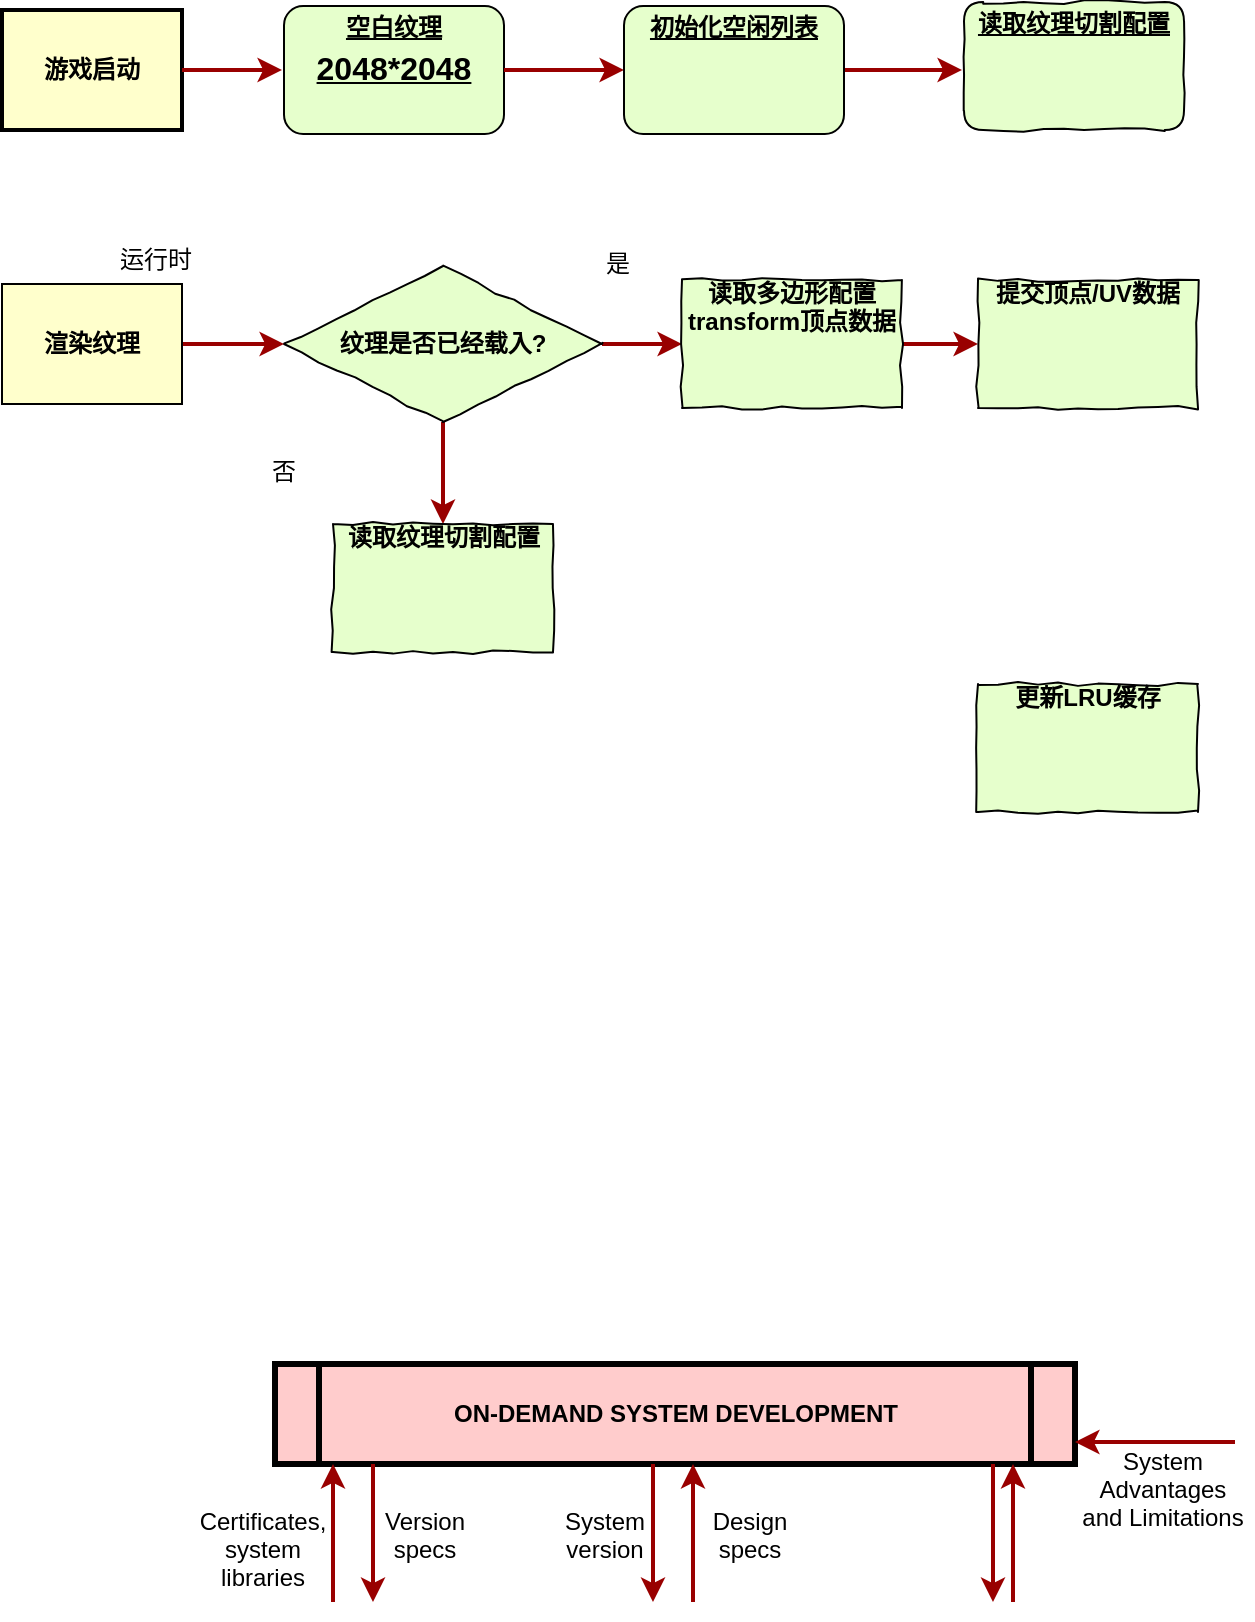 <mxfile pages="1" version="11.2.4" type="github"><diagram name="Page-1" id="c7558073-3199-34d8-9f00-42111426c3f3"><mxGraphModel dx="891" dy="576" grid="1" gridSize="10" guides="1" tooltips="1" connect="1" arrows="1" fold="1" page="1" pageScale="1" pageWidth="826" pageHeight="1169" background="#ffffff" math="0" shadow="0"><root><mxCell id="0"/><mxCell id="1" parent="0"/><mxCell id="2" value="&lt;p style=&quot;margin: 0px ; margin-top: 4px ; text-align: center ; text-decoration: underline&quot;&gt;空白纹理&lt;/p&gt;&lt;p style=&quot;margin: 0px ; margin-top: 4px ; text-align: center ; text-decoration: underline&quot;&gt;&lt;font style=&quot;font-size: 16px&quot;&gt;2048*2048&lt;/font&gt;&lt;/p&gt;" style="verticalAlign=middle;align=center;overflow=fill;fontSize=12;fontFamily=Helvetica;html=1;rounded=1;fontStyle=1;strokeWidth=1;fillColor=#E6FFCC" parent="1" vertex="1"><mxGeometry x="181" y="101" width="110" height="64" as="geometry"/></mxCell><mxCell id="4" value="游戏启动" style="whiteSpace=wrap;align=center;verticalAlign=middle;fontStyle=1;strokeWidth=2;fillColor=#FFFFCC" parent="1" vertex="1"><mxGeometry x="40" y="103" width="90" height="60" as="geometry"/></mxCell><mxCell id="5" value="ON-DEMAND SYSTEM DEVELOPMENT" style="shape=process;whiteSpace=wrap;align=center;verticalAlign=middle;size=0.055;fontStyle=1;strokeWidth=3;fillColor=#FFCCCC" parent="1" vertex="1"><mxGeometry x="176.5" y="780" width="400" height="50" as="geometry"/></mxCell><mxCell id="37" value="" style="edgeStyle=none;noEdgeStyle=1;strokeColor=#990000;strokeWidth=2" parent="1" source="4" edge="1"><mxGeometry width="100" height="100" relative="1" as="geometry"><mxPoint x="280" y="42" as="sourcePoint"/><mxPoint x="180" y="133" as="targetPoint"/></mxGeometry></mxCell><mxCell id="73" value="" style="edgeStyle=elbowEdgeStyle;elbow=vertical;strokeColor=#990000;strokeWidth=2" parent="1" target="5" edge="1"><mxGeometry width="100" height="100" relative="1" as="geometry"><mxPoint x="656.5" y="819" as="sourcePoint"/><mxPoint x="535.5" y="789" as="targetPoint"/><Array as="points"><mxPoint x="625.5" y="819"/></Array></mxGeometry></mxCell><mxCell id="75" value="System &#10;Advantages &#10;and Limitations" style="text;spacingTop=-5;align=center" parent="1" vertex="1"><mxGeometry x="605.5" y="820.0" width="30" height="20" as="geometry"/></mxCell><mxCell id="76" value="" style="edgeStyle=elbowEdgeStyle;elbow=horizontal;strokeColor=#990000;strokeWidth=2" parent="1" target="5" edge="1"><mxGeometry width="100" height="100" relative="1" as="geometry"><mxPoint x="545.5" y="899" as="sourcePoint"/><mxPoint x="495.5" y="869" as="targetPoint"/><Array as="points"><mxPoint x="545.5" y="859"/></Array></mxGeometry></mxCell><mxCell id="77" value="" style="edgeStyle=elbowEdgeStyle;elbow=horizontal;strokeColor=#990000;strokeWidth=2" parent="1" source="5" edge="1"><mxGeometry width="100" height="100" relative="1" as="geometry"><mxPoint x="375.5" y="979" as="sourcePoint"/><mxPoint x="535.5" y="899" as="targetPoint"/><Array as="points"><mxPoint x="535.5" y="869"/></Array></mxGeometry></mxCell><mxCell id="88" value="" style="edgeStyle=elbowEdgeStyle;elbow=horizontal;strokeColor=#990000;strokeWidth=2" parent="1" source="5" edge="1"><mxGeometry width="100" height="100" relative="1" as="geometry"><mxPoint x="25.5" y="889" as="sourcePoint"/><mxPoint x="365.5" y="899" as="targetPoint"/><Array as="points"><mxPoint x="365.5" y="859"/></Array></mxGeometry></mxCell><mxCell id="89" value="" style="edgeStyle=elbowEdgeStyle;elbow=horizontal;strokeColor=#990000;strokeWidth=2" parent="1" target="5" edge="1"><mxGeometry width="100" height="100" relative="1" as="geometry"><mxPoint x="385.5" y="899" as="sourcePoint"/><mxPoint x="135.5" y="799" as="targetPoint"/><Array as="points"><mxPoint x="385.5" y="859"/></Array></mxGeometry></mxCell><mxCell id="90" value="Version&#10;specs" style="text;spacingTop=-5;align=center" parent="1" vertex="1"><mxGeometry x="236.5" y="850" width="30" height="20" as="geometry"/></mxCell><mxCell id="91" value="Certificates,&#10;system&#10;libraries" style="text;spacingTop=-5;align=center" parent="1" vertex="1"><mxGeometry x="155.5" y="850.0" width="30" height="20" as="geometry"/></mxCell><mxCell id="92" value="" style="edgeStyle=elbowEdgeStyle;elbow=horizontal;strokeColor=#990000;strokeWidth=2" parent="1" source="5" edge="1"><mxGeometry width="100" height="100" relative="1" as="geometry"><mxPoint x="5.5" y="889" as="sourcePoint"/><mxPoint x="225.5" y="899" as="targetPoint"/><Array as="points"><mxPoint x="225.5" y="859"/></Array></mxGeometry></mxCell><mxCell id="93" value="" style="edgeStyle=elbowEdgeStyle;elbow=horizontal;strokeColor=#990000;strokeWidth=2" parent="1" target="5" edge="1"><mxGeometry width="100" height="100" relative="1" as="geometry"><mxPoint x="205.5" y="899" as="sourcePoint"/><mxPoint x="115.5" y="799" as="targetPoint"/><Array as="points"><mxPoint x="205.5" y="859"/></Array></mxGeometry></mxCell><mxCell id="95" value="Design&#10;specs" style="text;spacingTop=-5;align=center" parent="1" vertex="1"><mxGeometry x="399.0" y="850.0" width="30" height="20" as="geometry"/></mxCell><mxCell id="96" value="System&#10;version" style="text;spacingTop=-5;align=center" parent="1" vertex="1"><mxGeometry x="326.5" y="850" width="30" height="20" as="geometry"/></mxCell><mxCell id="Ya-IRal7ZvJ_JEofP9fp-98" value="" style="edgeStyle=none;noEdgeStyle=1;strokeColor=#990000;strokeWidth=2;exitX=1;exitY=0.5;exitDx=0;exitDy=0;" parent="1" source="2" edge="1" target="b0LK3URDOiDDCZ83941C-96"><mxGeometry width="100" height="100" relative="1" as="geometry"><mxPoint x="350" y="112" as="sourcePoint"/><mxPoint x="350" y="133" as="targetPoint"/></mxGeometry></mxCell><mxCell id="b0LK3URDOiDDCZ83941C-102" style="edgeStyle=none;orthogonalLoop=1;jettySize=auto;html=1;exitX=1;exitY=0.5;exitDx=0;exitDy=0;strokeColor=#990000;strokeWidth=2;" edge="1" parent="1" source="b0LK3URDOiDDCZ83941C-96"><mxGeometry relative="1" as="geometry"><mxPoint x="520" y="133" as="targetPoint"/></mxGeometry></mxCell><mxCell id="b0LK3URDOiDDCZ83941C-96" value="&lt;p style=&quot;margin: 0px ; margin-top: 4px ; text-align: center ; text-decoration: underline&quot;&gt;初始化空闲列表&lt;/p&gt;" style="verticalAlign=middle;align=center;overflow=fill;fontSize=12;fontFamily=Helvetica;html=1;rounded=1;fontStyle=1;strokeWidth=1;fillColor=#E6FFCC;strokeColor=#000000;" vertex="1" parent="1"><mxGeometry x="351" y="101" width="110" height="64" as="geometry"/></mxCell><mxCell id="b0LK3URDOiDDCZ83941C-103" value="&lt;p style=&quot;margin: 0px ; margin-top: 4px ; text-align: center ; text-decoration: underline&quot;&gt;读取纹理切割配置&lt;/p&gt;" style="verticalAlign=middle;align=center;overflow=fill;fontSize=12;fontFamily=Helvetica;html=1;rounded=1;fontStyle=1;strokeWidth=1;fillColor=#E6FFCC;comic=1;" vertex="1" parent="1"><mxGeometry x="521" y="99" width="110" height="64" as="geometry"/></mxCell><mxCell id="b0LK3URDOiDDCZ83941C-104" style="edgeStyle=none;orthogonalLoop=1;jettySize=auto;html=1;entryX=0;entryY=0.5;entryDx=0;entryDy=0;strokeColor=#990000;strokeWidth=2;" edge="1" parent="1" source="b0LK3URDOiDDCZ83941C-103" target="b0LK3URDOiDDCZ83941C-103"><mxGeometry relative="1" as="geometry"/></mxCell><mxCell id="b0LK3URDOiDDCZ83941C-109" style="edgeStyle=none;orthogonalLoop=1;jettySize=auto;html=1;exitX=0.5;exitY=0;exitDx=0;exitDy=0;strokeColor=#990000;strokeWidth=2;entryX=0;entryY=0.5;entryDx=0;entryDy=0;" edge="1" parent="1" source="b0LK3URDOiDDCZ83941C-105" target="b0LK3URDOiDDCZ83941C-121"><mxGeometry relative="1" as="geometry"><mxPoint x="370" y="270" as="targetPoint"/></mxGeometry></mxCell><mxCell id="b0LK3URDOiDDCZ83941C-117" value="" style="edgeStyle=none;orthogonalLoop=1;jettySize=auto;html=1;strokeColor=#990000;strokeWidth=2;entryX=0.5;entryY=0;entryDx=0;entryDy=0;" edge="1" parent="1" source="b0LK3URDOiDDCZ83941C-105" target="b0LK3URDOiDDCZ83941C-128"><mxGeometry relative="1" as="geometry"><mxPoint x="261" y="360" as="targetPoint"/></mxGeometry></mxCell><mxCell id="b0LK3URDOiDDCZ83941C-105" value="纹理是否已经载入?" style="rhombus;whiteSpace=wrap;html=1;rotation=0;direction=south;fillColor=#E6FFCC;shadow=0;comic=1;fontStyle=1" vertex="1" parent="1"><mxGeometry x="181" y="231" width="159" height="78" as="geometry"/></mxCell><mxCell id="b0LK3URDOiDDCZ83941C-107" style="edgeStyle=none;orthogonalLoop=1;jettySize=auto;html=1;exitX=1;exitY=0.5;exitDx=0;exitDy=0;strokeColor=#990000;strokeWidth=2;entryX=0.5;entryY=1;entryDx=0;entryDy=0;" edge="1" parent="1" source="b0LK3URDOiDDCZ83941C-106" target="b0LK3URDOiDDCZ83941C-105"><mxGeometry relative="1" as="geometry"><mxPoint x="180" y="270" as="targetPoint"/></mxGeometry></mxCell><mxCell id="b0LK3URDOiDDCZ83941C-106" value="渲染纹理" style="whiteSpace=wrap;align=center;verticalAlign=middle;fontStyle=1;strokeWidth=1;fillColor=#FFFFCC" vertex="1" parent="1"><mxGeometry x="40" y="240" width="90" height="60" as="geometry"/></mxCell><mxCell id="b0LK3URDOiDDCZ83941C-108" value="运行时" style="text;html=1;" vertex="1" parent="1"><mxGeometry x="97" y="214" width="60" height="30" as="geometry"/></mxCell><mxCell id="b0LK3URDOiDDCZ83941C-110" value="是" style="text;html=1;" vertex="1" parent="1"><mxGeometry x="340" y="216" width="60" height="30" as="geometry"/></mxCell><mxCell id="b0LK3URDOiDDCZ83941C-118" value="否" style="text;html=1;" vertex="1" parent="1"><mxGeometry x="173" y="320" width="60" height="30" as="geometry"/></mxCell><mxCell id="b0LK3URDOiDDCZ83941C-127" value="" style="edgeStyle=none;orthogonalLoop=1;jettySize=auto;html=1;strokeColor=#990000;strokeWidth=2;" edge="1" parent="1" source="b0LK3URDOiDDCZ83941C-121" target="b0LK3URDOiDDCZ83941C-126"><mxGeometry relative="1" as="geometry"/></mxCell><mxCell id="b0LK3URDOiDDCZ83941C-121" value="读取多边形配置&lt;br&gt;transform顶点数据" style="verticalAlign=center;align=center;overflow=fill;fontSize=12;fontFamily=Helvetica;html=1;rounded=0;fontStyle=1;strokeWidth=1;fillColor=#E6FFCC;comic=1;" vertex="1" parent="1"><mxGeometry x="380" y="238" width="110" height="64" as="geometry"/></mxCell><mxCell id="b0LK3URDOiDDCZ83941C-126" value="提交顶点/UV数据" style="verticalAlign=center;align=center;overflow=fill;fontSize=12;fontFamily=Helvetica;html=1;rounded=0;fontStyle=1;strokeWidth=1;fillColor=#E6FFCC;comic=1;" vertex="1" parent="1"><mxGeometry x="528" y="238" width="110" height="64" as="geometry"/></mxCell><mxCell id="b0LK3URDOiDDCZ83941C-128" value="读取纹理切割配置" style="verticalAlign=center;align=center;overflow=fill;fontSize=12;fontFamily=Helvetica;html=1;rounded=0;fontStyle=1;strokeWidth=1;fillColor=#E6FFCC;comic=1;" vertex="1" parent="1"><mxGeometry x="205.5" y="360" width="110" height="64" as="geometry"/></mxCell><mxCell id="b0LK3URDOiDDCZ83941C-129" value="更新LRU缓存" style="verticalAlign=center;align=center;overflow=fill;fontSize=12;fontFamily=Helvetica;html=1;rounded=0;fontStyle=1;strokeWidth=1;fillColor=#E6FFCC;comic=1;" vertex="1" parent="1"><mxGeometry x="528" y="440" width="110" height="64" as="geometry"/></mxCell></root></mxGraphModel></diagram></mxfile>